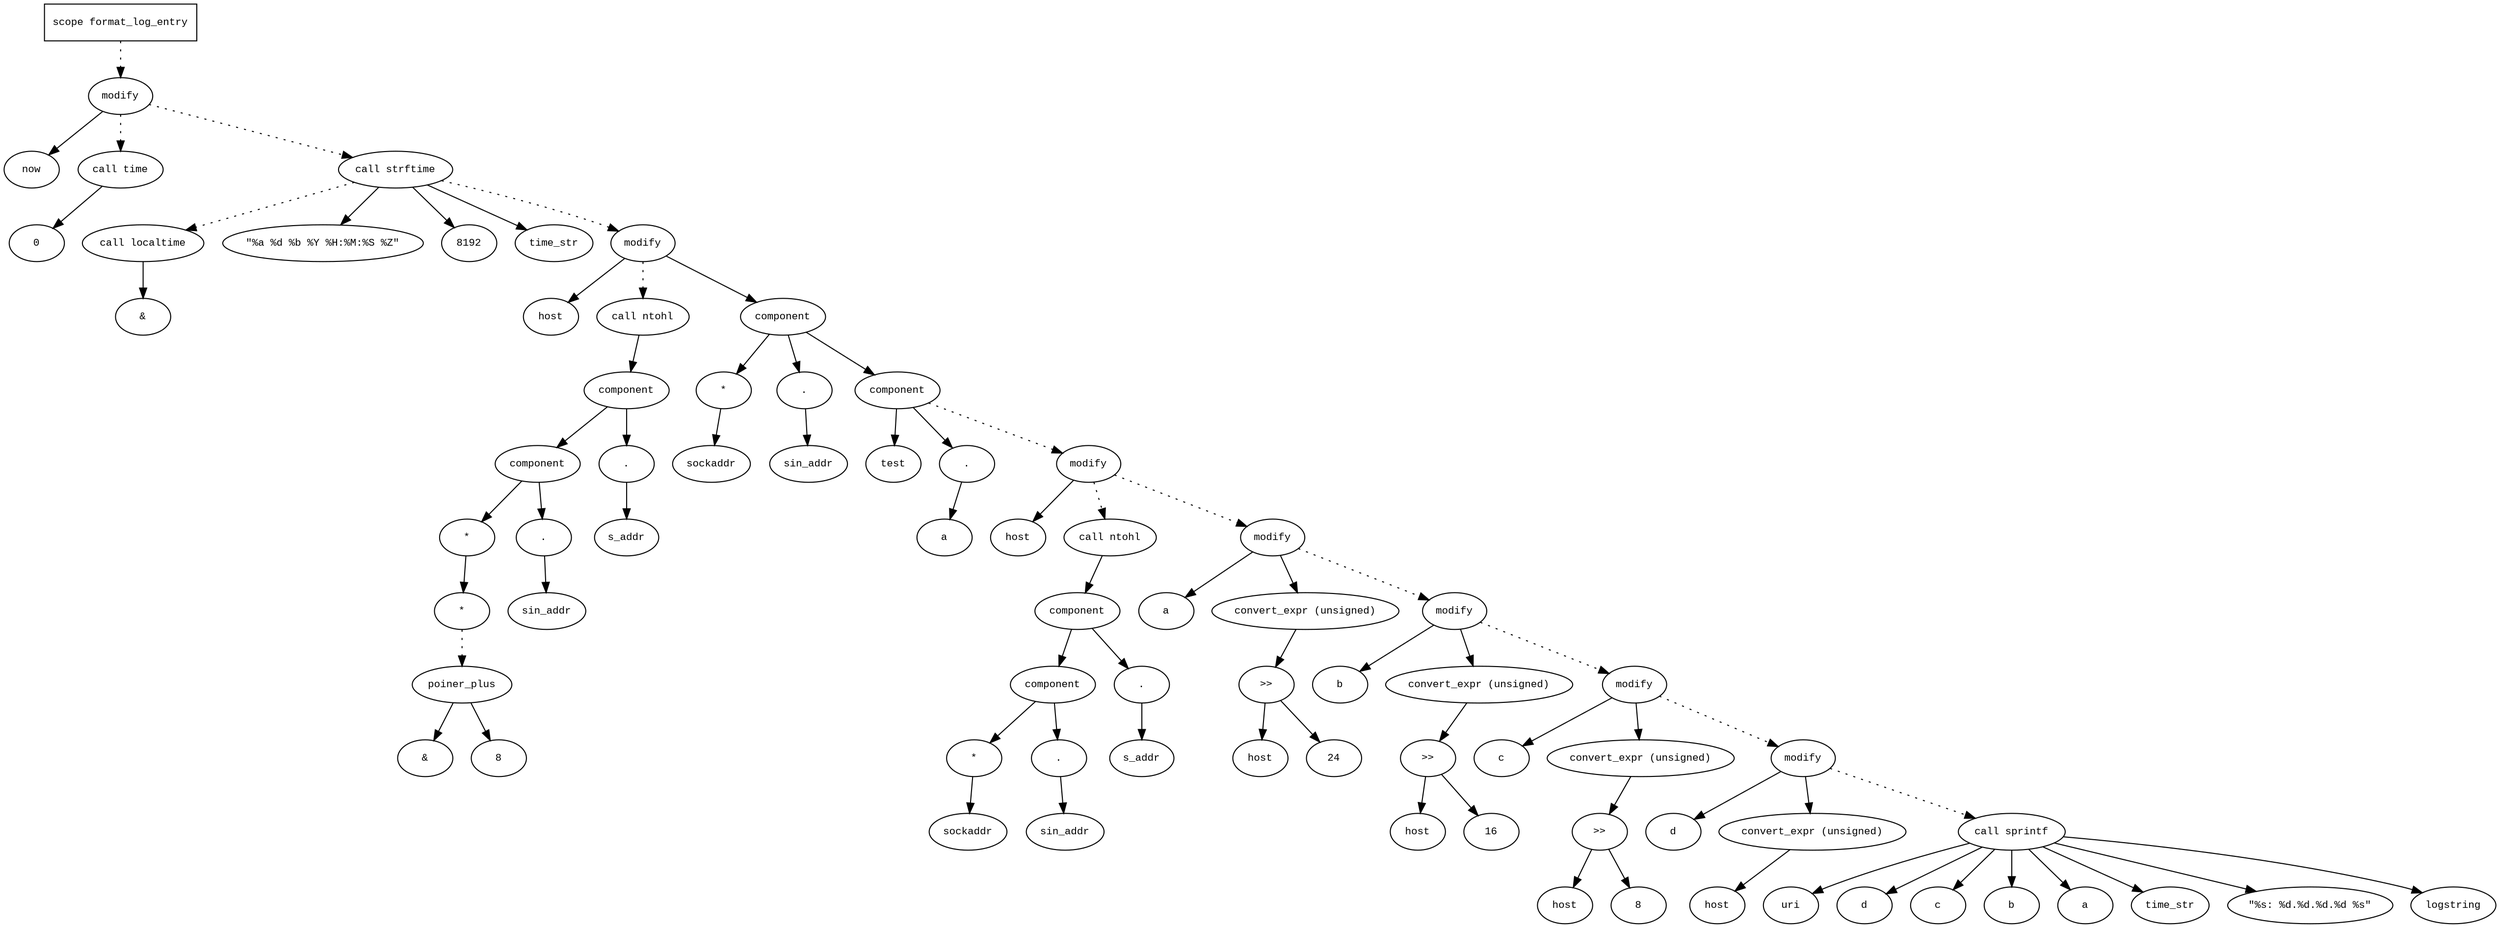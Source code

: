 digraph AST {
  graph [fontname="Times New Roman",fontsize=10];
  node  [fontname="Courier New",fontsize=10];
  edge  [fontname="Times New Roman",fontsize=10];

  node1 [label="scope format_log_entry",shape=box];
  node2 [label="modify",shape=ellipse];
  node3 [label="now",shape=ellipse];
  node2->node3;
  node4 [label="call time",shape=ellipse];
  node5 [label="0",shape=ellipse];
  node4->node5;
  node2 -> node4 [style=dotted]
  node1 -> node2 [style=dotted]
  node6 [label="call strftime",shape=ellipse];
  node7 [label="call localtime",shape=ellipse];
  node8 [label="&",shape=ellipse];
  node7->node8;
  node6 -> node7 [style=dotted]
  node9 [label="\"%a %d %b %Y %H:%M:%S %Z\"",shape=ellipse];
  node6->node9;
  node10 [label="8192",shape=ellipse];
  node6->node10;
  node11 [label="time_str",shape=ellipse];
  node6->node11;
  node2 -> node6 [style=dotted]
  node12 [label="modify",shape=ellipse];
  node13 [label="host",shape=ellipse];
  node12->node13;
  node14 [label="call ntohl",shape=ellipse];
  node15 [label="component",shape=ellipse];
  node14->node15;
  node16 [label="component",shape=ellipse];
  node15->node16;
  node17 [label="*",shape=ellipse];
  node18 [label="*",shape=ellipse];
  node19 [label="poiner_plus",shape=ellipse];
  node20 [label="&",shape=ellipse];
  node19->node20;
  node21 [label="8",shape=ellipse];
  node19->node21;
  node18 -> node19 [style=dotted]
  node17->node18;
  node16->node17;
  node22 [label=".",shape=ellipse];
  node16->node22;
  node23 [label="sin_addr",shape=ellipse];
  node22->node23;
  node24 [label=".",shape=ellipse];
  node15->node24;
  node25 [label="s_addr",shape=ellipse];
  node24->node25;
  node12 -> node14 [style=dotted]
  node6 -> node12 [style=dotted]
  node26 [label="component",shape=ellipse];
  node12->node26;
  node27 [label="*",shape=ellipse];
  node28 [label="sockaddr",shape=ellipse];
  node27->node28;
  node26->node27;
  node29 [label=".",shape=ellipse];
  node26->node29;
  node30 [label="sin_addr",shape=ellipse];
  node29->node30;
  node31 [label="component",shape=ellipse];
  node26->node31;
  node32 [label="test",shape=ellipse];
  node31->node32;
  node33 [label=".",shape=ellipse];
  node31->node33;
  node34 [label="a",shape=ellipse];
  node33->node34;
  node35 [label="modify",shape=ellipse];
  node36 [label="host",shape=ellipse];
  node35->node36;
  node37 [label="call ntohl",shape=ellipse];
  node38 [label="component",shape=ellipse];
  node37->node38;
  node39 [label="component",shape=ellipse];
  node38->node39;
  node40 [label="*",shape=ellipse];
  node41 [label="sockaddr",shape=ellipse];
  node40->node41;
  node39->node40;
  node42 [label=".",shape=ellipse];
  node39->node42;
  node43 [label="sin_addr",shape=ellipse];
  node42->node43;
  node44 [label=".",shape=ellipse];
  node38->node44;
  node45 [label="s_addr",shape=ellipse];
  node44->node45;
  node35 -> node37 [style=dotted]
  node31 -> node35 [style=dotted]
  node46 [label="modify",shape=ellipse];
  node47 [label="a",shape=ellipse];
  node46->node47;
  node48 [label="convert_expr (unsigned)",shape=ellipse];
  node49 [label=">>",shape=ellipse];
  node50 [label="host",shape=ellipse];
  node49->node50;
  node51 [label="24",shape=ellipse];
  node49->node51;
  node48->node49;
  node46->node48;
  node35 -> node46 [style=dotted]
  node52 [label="modify",shape=ellipse];
  node53 [label="b",shape=ellipse];
  node52->node53;
  node54 [label="convert_expr (unsigned)",shape=ellipse];
  node55 [label=">>",shape=ellipse];
  node56 [label="host",shape=ellipse];
  node55->node56;
  node57 [label="16",shape=ellipse];
  node55->node57;
  node54->node55;
  node52->node54;
  node46 -> node52 [style=dotted]
  node58 [label="modify",shape=ellipse];
  node59 [label="c",shape=ellipse];
  node58->node59;
  node60 [label="convert_expr (unsigned)",shape=ellipse];
  node61 [label=">>",shape=ellipse];
  node62 [label="host",shape=ellipse];
  node61->node62;
  node63 [label="8",shape=ellipse];
  node61->node63;
  node60->node61;
  node58->node60;
  node52 -> node58 [style=dotted]
  node64 [label="modify",shape=ellipse];
  node65 [label="d",shape=ellipse];
  node64->node65;
  node66 [label="convert_expr (unsigned)",shape=ellipse];
  node67 [label="host",shape=ellipse];
  node66->node67;
  node64->node66;
  node58 -> node64 [style=dotted]
  node68 [label="call sprintf",shape=ellipse];
  node69 [label="uri",shape=ellipse];
  node68->node69;
  node70 [label="d",shape=ellipse];
  node68->node70;
  node71 [label="c",shape=ellipse];
  node68->node71;
  node72 [label="b",shape=ellipse];
  node68->node72;
  node73 [label="a",shape=ellipse];
  node68->node73;
  node74 [label="time_str",shape=ellipse];
  node68->node74;
  node75 [label="\"%s: %d.%d.%d.%d %s\"",shape=ellipse];
  node68->node75;
  node76 [label="logstring",shape=ellipse];
  node68->node76;
  node64 -> node68 [style=dotted]
} 